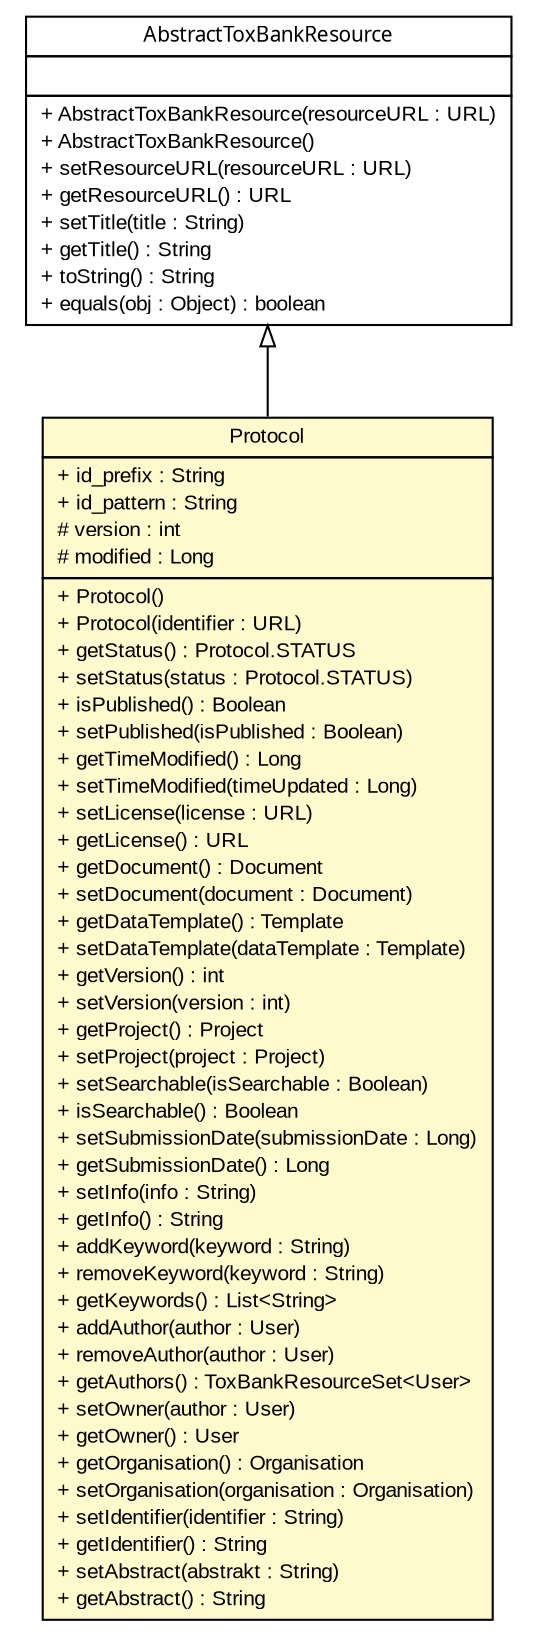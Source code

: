 #!/usr/local/bin/dot
#
# Class diagram 
# Generated by UmlGraph version 4.6 (http://www.spinellis.gr/sw/umlgraph)
#

digraph G {
	edge [fontname="arial",fontsize=10,labelfontname="arial",labelfontsize=10];
	node [fontname="arial",fontsize=10,shape=plaintext];
	// net.toxbank.client.resource.Protocol
	c1112 [label=<<table border="0" cellborder="1" cellspacing="0" cellpadding="2" port="p" bgcolor="lemonChiffon" href="./Protocol.html">
		<tr><td><table border="0" cellspacing="0" cellpadding="1">
			<tr><td> Protocol </td></tr>
		</table></td></tr>
		<tr><td><table border="0" cellspacing="0" cellpadding="1">
			<tr><td align="left"> + id_prefix : String </td></tr>
			<tr><td align="left"> + id_pattern : String </td></tr>
			<tr><td align="left"> # version : int </td></tr>
			<tr><td align="left"> # modified : Long </td></tr>
		</table></td></tr>
		<tr><td><table border="0" cellspacing="0" cellpadding="1">
			<tr><td align="left"> + Protocol() </td></tr>
			<tr><td align="left"> + Protocol(identifier : URL) </td></tr>
			<tr><td align="left"> + getStatus() : Protocol.STATUS </td></tr>
			<tr><td align="left"> + setStatus(status : Protocol.STATUS) </td></tr>
			<tr><td align="left"> + isPublished() : Boolean </td></tr>
			<tr><td align="left"> + setPublished(isPublished : Boolean) </td></tr>
			<tr><td align="left"> + getTimeModified() : Long </td></tr>
			<tr><td align="left"> + setTimeModified(timeUpdated : Long) </td></tr>
			<tr><td align="left"> + setLicense(license : URL) </td></tr>
			<tr><td align="left"> + getLicense() : URL </td></tr>
			<tr><td align="left"> + getDocument() : Document </td></tr>
			<tr><td align="left"> + setDocument(document : Document) </td></tr>
			<tr><td align="left"> + getDataTemplate() : Template </td></tr>
			<tr><td align="left"> + setDataTemplate(dataTemplate : Template) </td></tr>
			<tr><td align="left"> + getVersion() : int </td></tr>
			<tr><td align="left"> + setVersion(version : int) </td></tr>
			<tr><td align="left"> + getProject() : Project </td></tr>
			<tr><td align="left"> + setProject(project : Project) </td></tr>
			<tr><td align="left"> + setSearchable(isSearchable : Boolean) </td></tr>
			<tr><td align="left"> + isSearchable() : Boolean </td></tr>
			<tr><td align="left"> + setSubmissionDate(submissionDate : Long) </td></tr>
			<tr><td align="left"> + getSubmissionDate() : Long </td></tr>
			<tr><td align="left"> + setInfo(info : String) </td></tr>
			<tr><td align="left"> + getInfo() : String </td></tr>
			<tr><td align="left"> + addKeyword(keyword : String) </td></tr>
			<tr><td align="left"> + removeKeyword(keyword : String) </td></tr>
			<tr><td align="left"> + getKeywords() : List&lt;String&gt; </td></tr>
			<tr><td align="left"> + addAuthor(author : User) </td></tr>
			<tr><td align="left"> + removeAuthor(author : User) </td></tr>
			<tr><td align="left"> + getAuthors() : ToxBankResourceSet&lt;User&gt; </td></tr>
			<tr><td align="left"> + setOwner(author : User) </td></tr>
			<tr><td align="left"> + getOwner() : User </td></tr>
			<tr><td align="left"> + getOrganisation() : Organisation </td></tr>
			<tr><td align="left"> + setOrganisation(organisation : Organisation) </td></tr>
			<tr><td align="left"> + setIdentifier(identifier : String) </td></tr>
			<tr><td align="left"> + getIdentifier() : String </td></tr>
			<tr><td align="left"> + setAbstract(abstrakt : String) </td></tr>
			<tr><td align="left"> + getAbstract() : String </td></tr>
		</table></td></tr>
		</table>>, fontname="arial", fontcolor="black", fontsize=10.0];
	// net.toxbank.client.resource.AbstractToxBankResource
	c1122 [label=<<table border="0" cellborder="1" cellspacing="0" cellpadding="2" port="p" href="./AbstractToxBankResource.html">
		<tr><td><table border="0" cellspacing="0" cellpadding="1">
			<tr><td><font face="ariali"> AbstractToxBankResource </font></td></tr>
		</table></td></tr>
		<tr><td><table border="0" cellspacing="0" cellpadding="1">
			<tr><td align="left">  </td></tr>
		</table></td></tr>
		<tr><td><table border="0" cellspacing="0" cellpadding="1">
			<tr><td align="left"> + AbstractToxBankResource(resourceURL : URL) </td></tr>
			<tr><td align="left"> + AbstractToxBankResource() </td></tr>
			<tr><td align="left"> + setResourceURL(resourceURL : URL) </td></tr>
			<tr><td align="left"> + getResourceURL() : URL </td></tr>
			<tr><td align="left"> + setTitle(title : String) </td></tr>
			<tr><td align="left"> + getTitle() : String </td></tr>
			<tr><td align="left"> + toString() : String </td></tr>
			<tr><td align="left"> + equals(obj : Object) : boolean </td></tr>
		</table></td></tr>
		</table>>, fontname="arial", fontcolor="black", fontsize=10.0];
	//net.toxbank.client.resource.Protocol extends net.toxbank.client.resource.AbstractToxBankResource
	c1122:p -> c1112:p [dir=back,arrowtail=empty];
}

